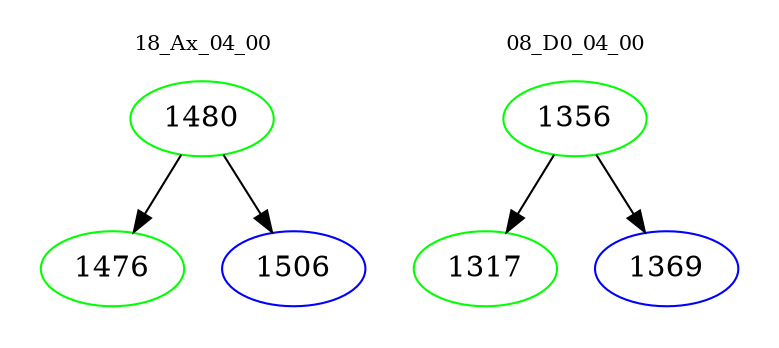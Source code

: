 digraph{
subgraph cluster_0 {
color = white
label = "18_Ax_04_00";
fontsize=10;
T0_1480 [label="1480", color="green"]
T0_1480 -> T0_1476 [color="black"]
T0_1476 [label="1476", color="green"]
T0_1480 -> T0_1506 [color="black"]
T0_1506 [label="1506", color="blue"]
}
subgraph cluster_1 {
color = white
label = "08_D0_04_00";
fontsize=10;
T1_1356 [label="1356", color="green"]
T1_1356 -> T1_1317 [color="black"]
T1_1317 [label="1317", color="green"]
T1_1356 -> T1_1369 [color="black"]
T1_1369 [label="1369", color="blue"]
}
}
